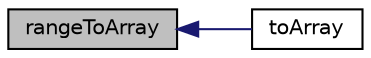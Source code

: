 digraph "rangeToArray"
{
  edge [fontname="Helvetica",fontsize="10",labelfontname="Helvetica",labelfontsize="10"];
  node [fontname="Helvetica",fontsize="10",shape=record];
  rankdir="LR";
  Node519 [label="rangeToArray",height=0.2,width=0.4,color="black", fillcolor="grey75", style="filled", fontcolor="black"];
  Node519 -> Node520 [dir="back",color="midnightblue",fontsize="10",style="solid",fontname="Helvetica"];
  Node520 [label="toArray",height=0.2,width=0.4,color="black", fillcolor="white", style="filled",URL="$class_p_h_p_excel___worksheet.html#a1605df08d923e8b20f855ddee439d032"];
}
